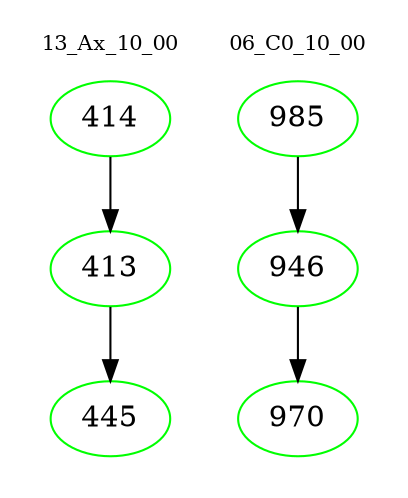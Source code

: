 digraph{
subgraph cluster_0 {
color = white
label = "13_Ax_10_00";
fontsize=10;
T0_414 [label="414", color="green"]
T0_414 -> T0_413 [color="black"]
T0_413 [label="413", color="green"]
T0_413 -> T0_445 [color="black"]
T0_445 [label="445", color="green"]
}
subgraph cluster_1 {
color = white
label = "06_C0_10_00";
fontsize=10;
T1_985 [label="985", color="green"]
T1_985 -> T1_946 [color="black"]
T1_946 [label="946", color="green"]
T1_946 -> T1_970 [color="black"]
T1_970 [label="970", color="green"]
}
}
